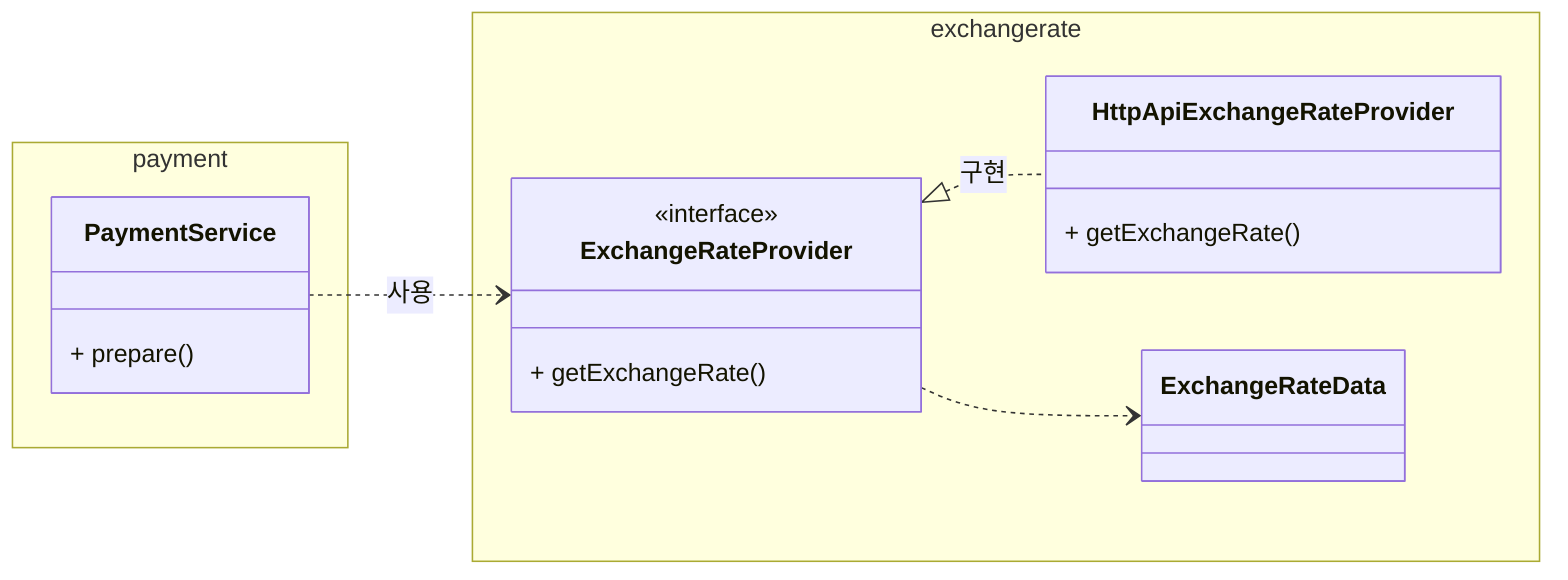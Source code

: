 classDiagram
    direction LR

    namespace payment {
        class PaymentService {
            + prepare()
        }
    }

    namespace exchangerate {
        class ExchangeRateProvider {
            <<interface>>
            + getExchangeRate()
        }

        class HttpApiExchangeRateProvider {
            + getExchangeRate()
        }

        class ExchangeRateData {
        }
    }

    PaymentService ..> ExchangeRateProvider: 사용
    ExchangeRateProvider ..> ExchangeRateData
    ExchangeRateProvider <|.. HttpApiExchangeRateProvider: 구현